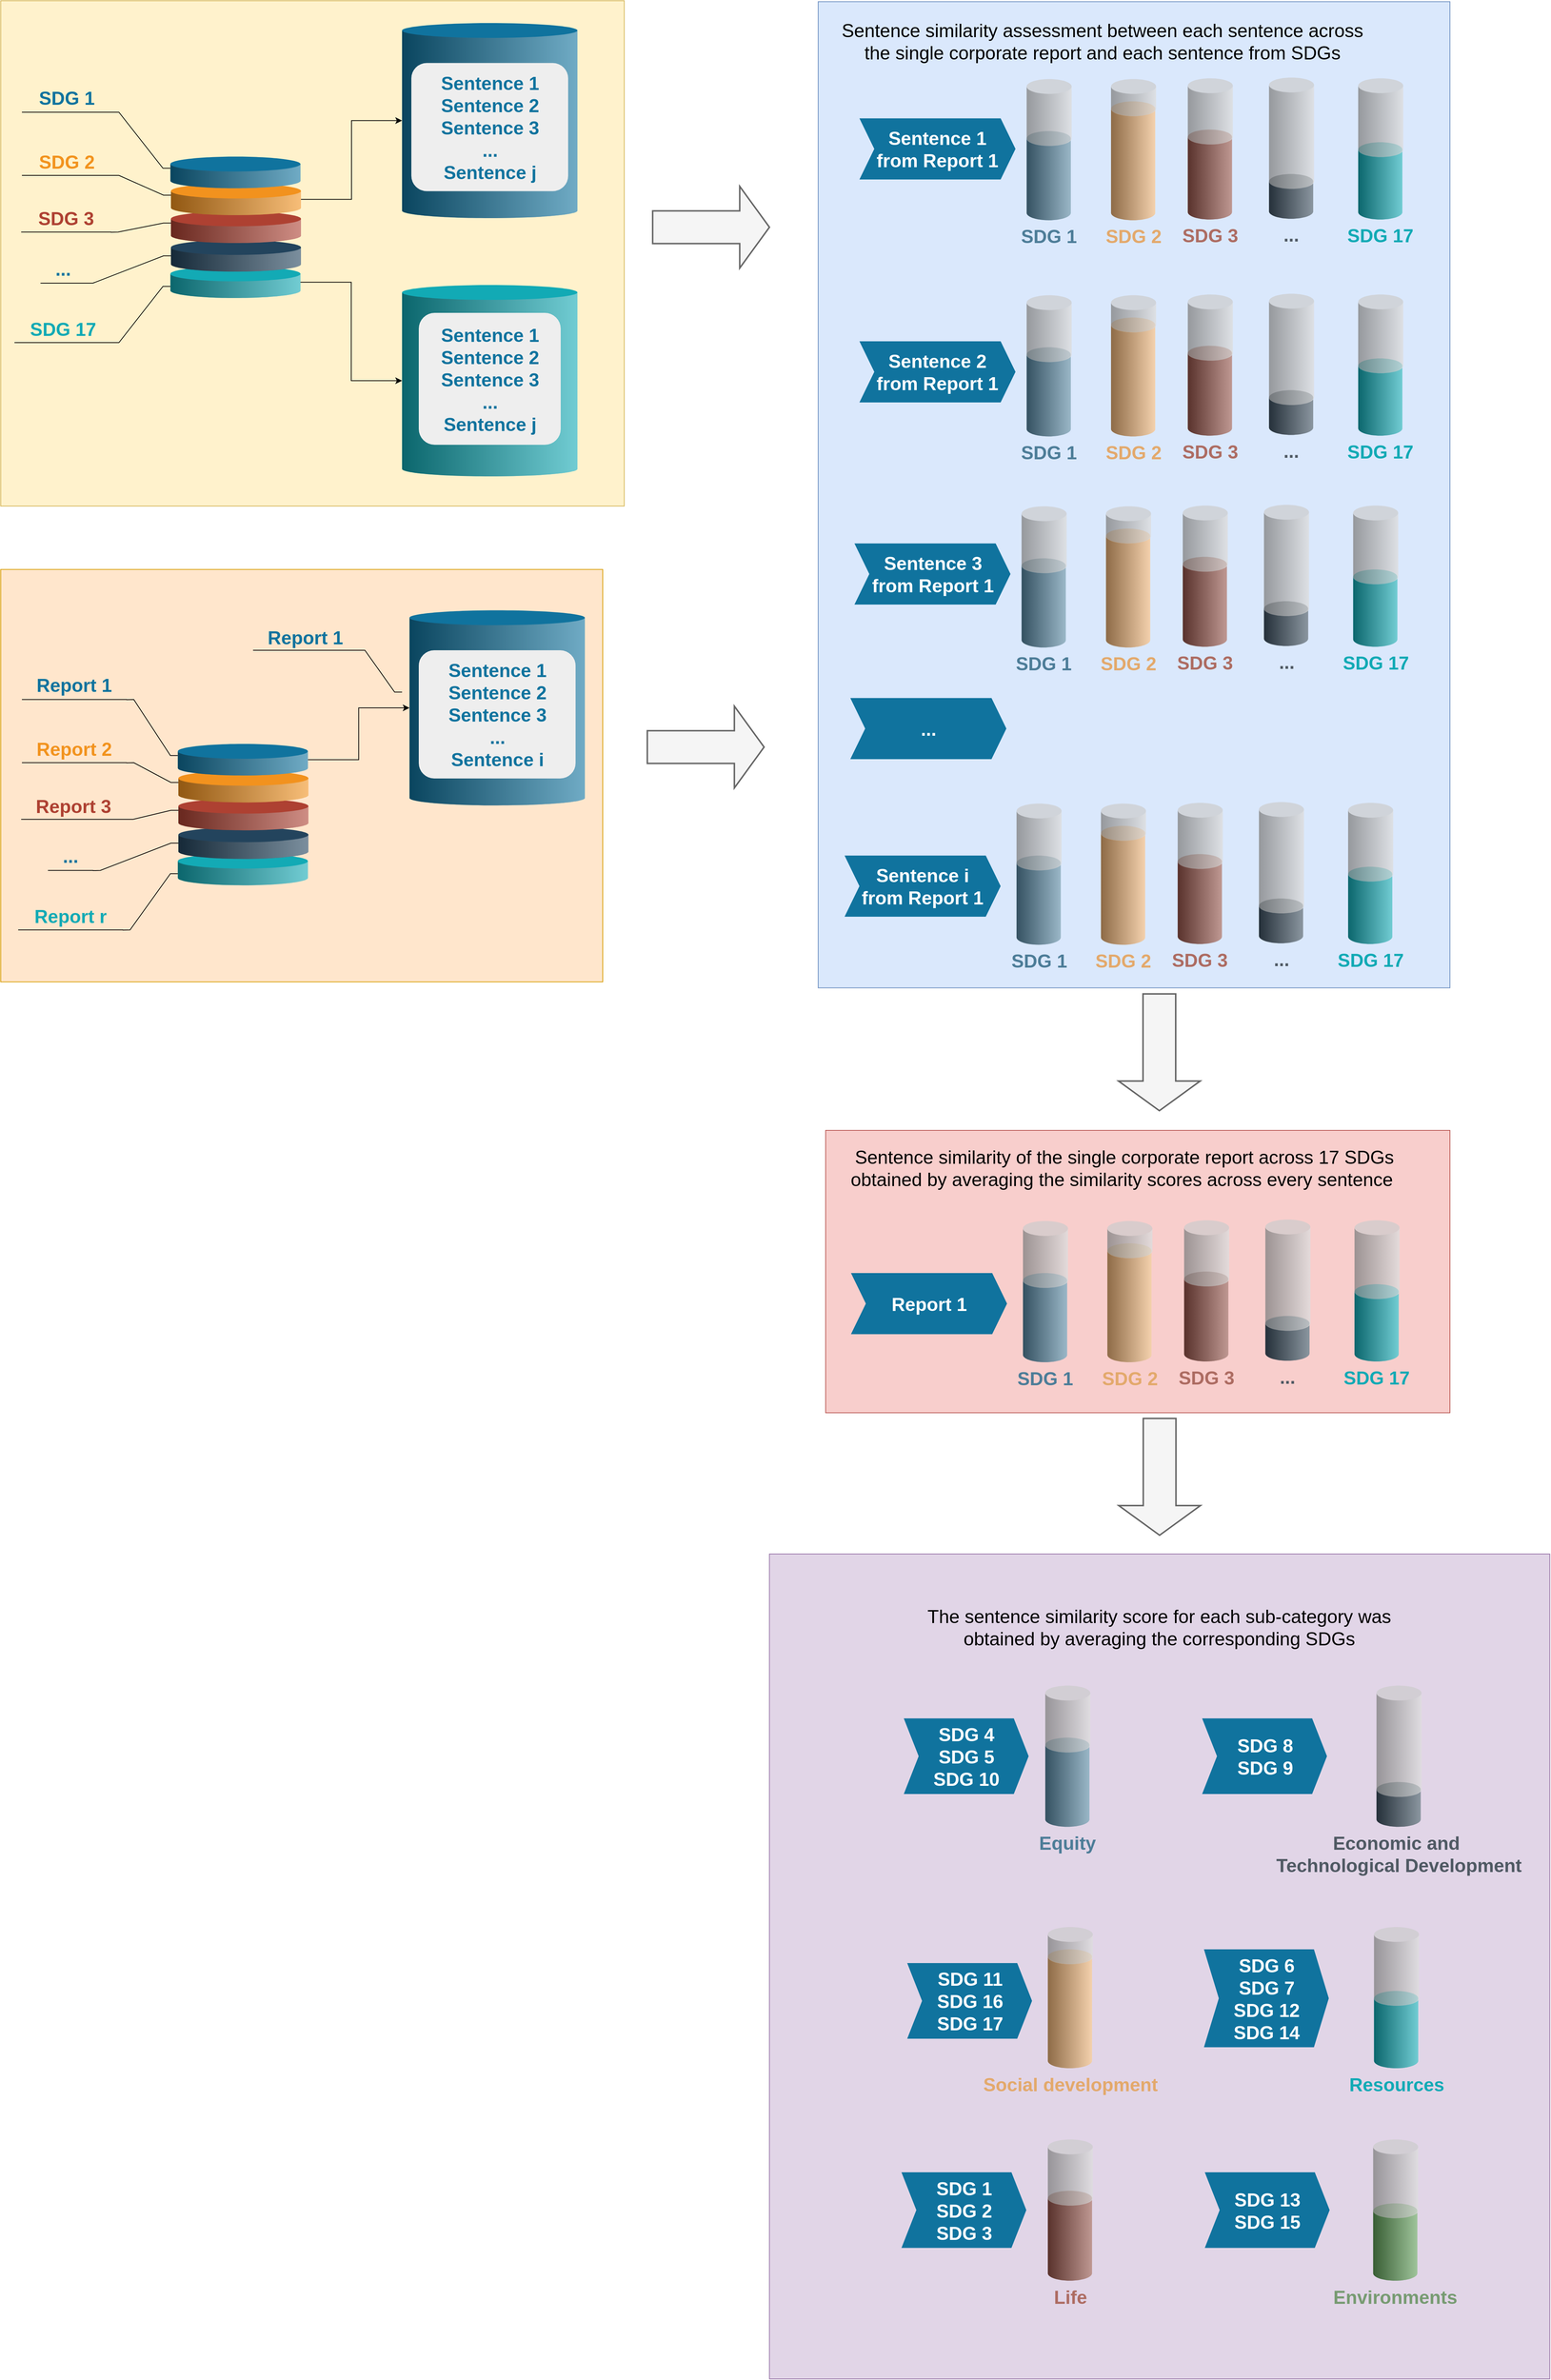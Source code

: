 <mxfile version="24.7.5">
  <diagram name="Page-1" id="VLJDBwGc8tw-kBL-8N2p">
    <mxGraphModel dx="3056" dy="5038" grid="1" gridSize="10" guides="1" tooltips="1" connect="1" arrows="1" fold="1" page="1" pageScale="1" pageWidth="827" pageHeight="1169" math="0" shadow="0">
      <root>
        <mxCell id="0" />
        <mxCell id="1" parent="0" />
        <mxCell id="Ik9ewdWdRUqbu1oUwg7v-150" value="&lt;h1 style=&quot;margin-top: 0px; margin-bottom: 0px;&quot;&gt;&lt;br&gt;&lt;/h1&gt;" style="rounded=0;whiteSpace=wrap;html=1;fillColor=#fff2cc;strokeColor=#d6b656;" parent="1" vertex="1">
          <mxGeometry x="-670" y="-3180" width="839" height="680" as="geometry" />
        </mxCell>
        <mxCell id="NKPftJdkQbe8e6-rR411-37" value="" style="verticalLabelPosition=middle;verticalAlign=middle;html=1;shape=mxgraph.infographic.cylinder;fillColor=#13aab5;strokeColor=none;shadow=0;align=left;labelPosition=right;spacingLeft=10;fontStyle=1;fontColor=#13aab5;labelBorderColor=none;" vertex="1" parent="1">
          <mxGeometry x="-441.71" y="-2822.5" width="175" height="42.5" as="geometry" />
        </mxCell>
        <mxCell id="Ik9ewdWdRUqbu1oUwg7v-184" value="" style="verticalLabelPosition=middle;verticalAlign=middle;html=1;shape=mxgraph.infographic.cylinder;fillColor=#12AAB5;strokeColor=none;shadow=0;align=left;labelPosition=right;spacingLeft=10;fontStyle=1;fontColor=#12AAB5;" parent="1" vertex="1">
          <mxGeometry x="-130" y="-2797.5" width="236" height="257.5" as="geometry" />
        </mxCell>
        <mxCell id="Ik9ewdWdRUqbu1oUwg7v-175" value="" style="rounded=0;whiteSpace=wrap;html=1;fillColor=#f8cecc;strokeColor=#b85450;" parent="1" vertex="1">
          <mxGeometry x="440" y="-1660" width="840" height="380" as="geometry" />
        </mxCell>
        <mxCell id="Ik9ewdWdRUqbu1oUwg7v-148" value="" style="rounded=0;whiteSpace=wrap;html=1;fillColor=#dae8fc;strokeColor=#6c8ebf;" parent="1" vertex="1">
          <mxGeometry x="429.95" y="-3178.75" width="850.05" height="1327" as="geometry" />
        </mxCell>
        <mxCell id="Ik9ewdWdRUqbu1oUwg7v-74" value="&lt;h1 style=&quot;margin-top: 0px; margin-bottom: 0px;&quot;&gt;&lt;br&gt;&lt;/h1&gt;" style="rounded=0;whiteSpace=wrap;html=1;fillColor=#ffe6cc;strokeColor=#d79b00;" parent="1" vertex="1">
          <mxGeometry x="-670" y="-2414.75" width="810" height="555" as="geometry" />
        </mxCell>
        <mxCell id="Ik9ewdWdRUqbu1oUwg7v-53" value="Sentence 1&lt;div style=&quot;font-size: 25px;&quot;&gt;from Report 1&lt;/div&gt;" style="html=1;shape=mxgraph.infographic.ribbonSimple;notch1=20;notch2=20;fillColor=#10739E;strokeColor=none;align=center;verticalAlign=middle;fontColor=#ffffff;fontSize=25;fontStyle=1;" parent="1" vertex="1">
          <mxGeometry x="485.44" y="-3021.75" width="210" height="82.25" as="geometry" />
        </mxCell>
        <mxCell id="Ik9ewdWdRUqbu1oUwg7v-149" value="Sentence similarity assessment between each sentence across the single corporate report and each sentence from SDGs" style="text;html=1;align=center;verticalAlign=top;whiteSpace=wrap;rounded=0;fontSize=25;horizontal=1;" parent="1" vertex="1">
          <mxGeometry x="455.44" y="-3161.75" width="715" height="80" as="geometry" />
        </mxCell>
        <mxCell id="Ik9ewdWdRUqbu1oUwg7v-155" value="" style="edgeStyle=orthogonalEdgeStyle;rounded=0;orthogonalLoop=1;jettySize=auto;html=1;curved=0;" parent="1" source="Ik9ewdWdRUqbu1oUwg7v-156" target="Ik9ewdWdRUqbu1oUwg7v-162" edge="1">
          <mxGeometry relative="1" as="geometry" />
        </mxCell>
        <mxCell id="Ik9ewdWdRUqbu1oUwg7v-162" value="" style="verticalLabelPosition=middle;verticalAlign=middle;html=1;shape=mxgraph.infographic.cylinder;fillColor=#10739E;strokeColor=none;shadow=0;align=left;labelPosition=right;spacingLeft=10;fontStyle=1;fontColor=#10739E;" parent="1" vertex="1">
          <mxGeometry x="-130" y="-3150" width="236" height="262.5" as="geometry" />
        </mxCell>
        <mxCell id="Ik9ewdWdRUqbu1oUwg7v-164" value="&lt;font style=&quot;font-size: 25px;&quot;&gt;&lt;font color=&quot;#10739E&quot; style=&quot;font-size: 25px;&quot;&gt;&lt;b style=&quot;font-size: 25px;&quot;&gt;Sentence 1&lt;/b&gt;&lt;/font&gt;&lt;br style=&quot;font-size: 25px;&quot;&gt;&lt;/font&gt;&lt;div style=&quot;font-size: 25px;&quot;&gt;&lt;font style=&quot;font-size: 25px;&quot;&gt;&lt;font color=&quot;#10739E&quot; style=&quot;font-size: 25px;&quot;&gt;&lt;b style=&quot;font-size: 25px;&quot;&gt;Sentence 2&lt;/b&gt;&lt;/font&gt;&lt;/font&gt;&lt;/div&gt;&lt;div style=&quot;font-size: 25px;&quot;&gt;&lt;font style=&quot;font-size: 25px;&quot;&gt;&lt;font color=&quot;#10739E&quot; style=&quot;font-size: 25px;&quot;&gt;&lt;b style=&quot;font-size: 25px;&quot;&gt;Sentence 3&lt;/b&gt;&lt;/font&gt;&lt;/font&gt;&lt;/div&gt;&lt;div style=&quot;font-size: 25px;&quot;&gt;&lt;font style=&quot;font-size: 25px;&quot;&gt;&lt;font color=&quot;#10739E&quot; style=&quot;font-size: 25px;&quot;&gt;&lt;b style=&quot;font-size: 25px;&quot;&gt;...&lt;/b&gt;&lt;/font&gt;&lt;/font&gt;&lt;/div&gt;&lt;div style=&quot;font-size: 25px;&quot;&gt;&lt;font style=&quot;font-size: 25px;&quot;&gt;&lt;font color=&quot;#10739E&quot; style=&quot;font-size: 25px;&quot;&gt;&lt;b style=&quot;font-size: 25px;&quot;&gt;Sentence j&lt;/b&gt;&lt;/font&gt;&lt;/font&gt;&lt;/div&gt;" style="rounded=1;strokeColor=none;fillColor=#EEEEEE;align=center;arcSize=12;verticalAlign=middle;whiteSpace=wrap;html=1;fontSize=25;" parent="1" vertex="1">
          <mxGeometry x="-117.5" y="-3096.25" width="211" height="172.5" as="geometry" />
        </mxCell>
        <mxCell id="Ik9ewdWdRUqbu1oUwg7v-176" value="Sentence similarity of the single corporate report across 17 SDGs obtained by averaging the similarity scores across every sentence&amp;nbsp;" style="text;html=1;align=center;verticalAlign=middle;whiteSpace=wrap;rounded=0;fontSize=25;horizontal=1;" parent="1" vertex="1">
          <mxGeometry x="450" y="-1680" width="783.71" height="140" as="geometry" />
        </mxCell>
        <mxCell id="Ik9ewdWdRUqbu1oUwg7v-183" value="&lt;font style=&quot;font-size: 25px;&quot;&gt;&lt;font color=&quot;#10739E&quot; style=&quot;font-size: 25px;&quot;&gt;&lt;b style=&quot;font-size: 25px;&quot;&gt;Sentence 1&lt;/b&gt;&lt;/font&gt;&lt;br style=&quot;font-size: 25px;&quot;&gt;&lt;/font&gt;&lt;div style=&quot;font-size: 25px;&quot;&gt;&lt;font style=&quot;font-size: 25px;&quot;&gt;&lt;font color=&quot;#10739E&quot; style=&quot;font-size: 25px;&quot;&gt;&lt;b style=&quot;font-size: 25px;&quot;&gt;Sentence 2&lt;/b&gt;&lt;/font&gt;&lt;/font&gt;&lt;/div&gt;&lt;div style=&quot;font-size: 25px;&quot;&gt;&lt;font style=&quot;font-size: 25px;&quot;&gt;&lt;font color=&quot;#10739E&quot; style=&quot;font-size: 25px;&quot;&gt;&lt;b style=&quot;font-size: 25px;&quot;&gt;Sentence 3&lt;/b&gt;&lt;/font&gt;&lt;/font&gt;&lt;/div&gt;&lt;div style=&quot;font-size: 25px;&quot;&gt;&lt;font style=&quot;font-size: 25px;&quot;&gt;&lt;font color=&quot;#10739E&quot; style=&quot;font-size: 25px;&quot;&gt;&lt;b style=&quot;font-size: 25px;&quot;&gt;...&lt;/b&gt;&lt;/font&gt;&lt;/font&gt;&lt;/div&gt;&lt;div style=&quot;font-size: 25px;&quot;&gt;&lt;font style=&quot;font-size: 25px;&quot;&gt;&lt;font color=&quot;#10739E&quot; style=&quot;font-size: 25px;&quot;&gt;&lt;b style=&quot;font-size: 25px;&quot;&gt;Sentence j&lt;/b&gt;&lt;/font&gt;&lt;/font&gt;&lt;/div&gt;" style="rounded=1;strokeColor=none;fillColor=#EEEEEE;align=center;arcSize=12;verticalAlign=middle;whiteSpace=wrap;html=1;fontSize=25;" parent="1" vertex="1">
          <mxGeometry x="-107.5" y="-2760" width="191" height="177.5" as="geometry" />
        </mxCell>
        <mxCell id="Ik9ewdWdRUqbu1oUwg7v-188" value="" style="verticalLabelPosition=bottom;verticalAlign=top;html=1;strokeWidth=2;shape=mxgraph.arrows2.arrow;dy=0.6;dx=40;notch=0;rotation=0;fillColor=#f5f5f5;strokeColor=#666666;fontColor=#333333;" parent="1" vertex="1">
          <mxGeometry x="200" y="-2230.75" width="157.14" height="110" as="geometry" />
        </mxCell>
        <mxCell id="Ik9ewdWdRUqbu1oUwg7v-202" value="" style="rounded=0;whiteSpace=wrap;html=1;fillColor=#e1d5e7;strokeColor=#9673a6;" parent="1" vertex="1">
          <mxGeometry x="364.35" y="-1090" width="1050" height="1110" as="geometry" />
        </mxCell>
        <mxCell id="Ik9ewdWdRUqbu1oUwg7v-213" value="The sentence similarity score for each sub-category was obtained by averaging the corresponding SDGs" style="text;html=1;align=center;verticalAlign=top;whiteSpace=wrap;rounded=0;fontSize=25;horizontal=1;" parent="1" vertex="1">
          <mxGeometry x="554.28" y="-1028" width="670.14" height="84.71" as="geometry" />
        </mxCell>
        <mxCell id="Ik9ewdWdRUqbu1oUwg7v-214" value="&lt;span style=&quot;background-color: initial; font-size: 25px;&quot;&gt;SDG 4&lt;/span&gt;&lt;div style=&quot;font-size: 25px;&quot;&gt;&lt;span style=&quot;background-color: initial; font-size: 25px;&quot;&gt;SDG 5&lt;/span&gt;&lt;/div&gt;&lt;div style=&quot;font-size: 25px;&quot;&gt;&lt;span style=&quot;background-color: initial; font-size: 25px;&quot;&gt;SDG 10&lt;/span&gt;&lt;/div&gt;" style="html=1;shape=mxgraph.infographic.ribbonSimple;notch1=20;notch2=20;fillColor=#10739E;strokeColor=none;align=center;verticalAlign=middle;fontColor=#ffffff;fontSize=25;fontStyle=1;" parent="1" vertex="1">
          <mxGeometry x="545.13" y="-868.71" width="168" height="101.75" as="geometry" />
        </mxCell>
        <mxCell id="LRJ8IiyVK398bqY5xaQa-2" value="" style="verticalLabelPosition=bottom;verticalAlign=top;html=1;strokeWidth=2;shape=mxgraph.arrows2.arrow;dy=0.6;dx=40;notch=0;rotation=90;fillColor=#f5f5f5;strokeColor=#666666;fontColor=#333333;" parent="1" vertex="1">
          <mxGeometry x="810.78" y="-1248.75" width="157.14" height="110" as="geometry" />
        </mxCell>
        <mxCell id="NKPftJdkQbe8e6-rR411-28" value="&lt;span style=&quot;color: rgb(16, 115, 158); font-size: 25px; font-weight: 700; text-align: left; text-wrap: nowrap;&quot;&gt;SDG 1&lt;/span&gt;" style="whiteSpace=wrap;html=1;shape=partialRectangle;top=0;left=0;bottom=1;right=0;points=[[0,1],[1,1]];fillColor=none;align=center;verticalAlign=middle;routingCenterY=0.5;snapToPoint=1;recursiveResize=0;autosize=1;treeFolding=1;treeMoving=1;newEdgeStyle={&quot;edgeStyle&quot;:&quot;entityRelationEdgeStyle&quot;,&quot;startArrow&quot;:&quot;none&quot;,&quot;endArrow&quot;:&quot;none&quot;,&quot;segment&quot;:10,&quot;curved&quot;:1,&quot;sourcePerimeterSpacing&quot;:0,&quot;targetPerimeterSpacing&quot;:0};labelPosition=center;verticalLabelPosition=middle;fontSize=25;" vertex="1" parent="1">
          <mxGeometry x="-641" y="-3070" width="120" height="40" as="geometry" />
        </mxCell>
        <mxCell id="NKPftJdkQbe8e6-rR411-29" value="" style="edgeStyle=entityRelationEdgeStyle;startArrow=none;endArrow=none;segment=10;curved=0;sourcePerimeterSpacing=0;targetPerimeterSpacing=0;rounded=0;exitX=0;exitY=0;exitDx=0;exitDy=15.625;exitPerimeter=0;" edge="1" target="NKPftJdkQbe8e6-rR411-28" parent="1" source="NKPftJdkQbe8e6-rR411-45">
          <mxGeometry relative="1" as="geometry">
            <mxPoint x="-726" y="-3160" as="sourcePoint" />
            <Array as="points">
              <mxPoint x="-441" y="-2960" />
              <mxPoint x="-441" y="-2950" />
              <mxPoint x="-441" y="-2920" />
            </Array>
          </mxGeometry>
        </mxCell>
        <mxCell id="NKPftJdkQbe8e6-rR411-31" value="&lt;span style=&quot;color: rgb(242, 147, 30); font-size: 25px; font-weight: 700; text-align: left; text-wrap: nowrap;&quot;&gt;SDG 2&lt;/span&gt;" style="whiteSpace=wrap;html=1;shape=partialRectangle;top=0;left=0;bottom=1;right=0;points=[[0,1],[1,1]];fillColor=none;align=center;verticalAlign=top;routingCenterY=0.5;snapToPoint=1;recursiveResize=0;autosize=1;treeFolding=1;treeMoving=1;newEdgeStyle={&quot;edgeStyle&quot;:&quot;entityRelationEdgeStyle&quot;,&quot;startArrow&quot;:&quot;none&quot;,&quot;endArrow&quot;:&quot;none&quot;,&quot;segment&quot;:10,&quot;curved&quot;:1,&quot;sourcePerimeterSpacing&quot;:0,&quot;targetPerimeterSpacing&quot;:0};fontSize=25;" vertex="1" parent="1">
          <mxGeometry x="-641" y="-2985" width="120" height="40" as="geometry" />
        </mxCell>
        <mxCell id="NKPftJdkQbe8e6-rR411-32" value="" style="edgeStyle=entityRelationEdgeStyle;startArrow=none;endArrow=none;segment=10;curved=0;sourcePerimeterSpacing=0;targetPerimeterSpacing=0;rounded=0;exitX=0;exitY=0;exitDx=0;exitDy=15.625;exitPerimeter=0;" edge="1" parent="1" target="NKPftJdkQbe8e6-rR411-31" source="Ik9ewdWdRUqbu1oUwg7v-156">
          <mxGeometry relative="1" as="geometry">
            <mxPoint x="-757" y="-2970" as="sourcePoint" />
          </mxGeometry>
        </mxCell>
        <mxCell id="NKPftJdkQbe8e6-rR411-33" value="&lt;span style=&quot;color: rgb(18, 170, 181); font-weight: 700; text-align: left; text-wrap: nowrap;&quot;&gt;SDG 17&lt;/span&gt;" style="whiteSpace=wrap;html=1;shape=partialRectangle;top=0;left=0;bottom=1;right=0;points=[[0,1],[1,1]];fillColor=none;align=center;verticalAlign=top;routingCenterY=0.5;snapToPoint=1;recursiveResize=0;autosize=1;treeFolding=1;treeMoving=1;newEdgeStyle={&quot;edgeStyle&quot;:&quot;entityRelationEdgeStyle&quot;,&quot;startArrow&quot;:&quot;none&quot;,&quot;endArrow&quot;:&quot;none&quot;,&quot;segment&quot;:10,&quot;curved&quot;:1,&quot;sourcePerimeterSpacing&quot;:0,&quot;targetPerimeterSpacing&quot;:0};fontSize=25;" vertex="1" parent="1">
          <mxGeometry x="-651" y="-2760" width="130" height="40" as="geometry" />
        </mxCell>
        <mxCell id="NKPftJdkQbe8e6-rR411-34" value="" style="edgeStyle=entityRelationEdgeStyle;startArrow=none;endArrow=none;segment=10;curved=0;sourcePerimeterSpacing=0;targetPerimeterSpacing=0;rounded=0;exitX=0;exitY=0;exitDx=0;exitDy=26.875;exitPerimeter=0;" edge="1" parent="1" target="NKPftJdkQbe8e6-rR411-33" source="NKPftJdkQbe8e6-rR411-37">
          <mxGeometry relative="1" as="geometry">
            <mxPoint x="-742" y="-2832" as="sourcePoint" />
            <Array as="points">
              <mxPoint x="-481" y="-2800" />
              <mxPoint x="-441" y="-2800" />
            </Array>
          </mxGeometry>
        </mxCell>
        <mxCell id="NKPftJdkQbe8e6-rR411-36" value="" style="verticalLabelPosition=middle;verticalAlign=middle;html=1;shape=mxgraph.infographic.cylinder;fillColor=#23445d;strokeColor=none;shadow=0;align=left;labelPosition=right;spacingLeft=10;fontStyle=1;fontColor=#10739E;" vertex="1" parent="1">
          <mxGeometry x="-441" y="-2858" width="175" height="42.5" as="geometry" />
        </mxCell>
        <mxCell id="NKPftJdkQbe8e6-rR411-35" value="" style="verticalLabelPosition=middle;verticalAlign=middle;html=1;shape=mxgraph.infographic.cylinder;fillColor=#ae4132;strokeColor=none;shadow=0;align=left;labelPosition=right;spacingLeft=10;fontStyle=1;fontColor=#10739E;" vertex="1" parent="1">
          <mxGeometry x="-441" y="-2896.5" width="175" height="42.5" as="geometry" />
        </mxCell>
        <mxCell id="Ik9ewdWdRUqbu1oUwg7v-156" value="" style="verticalLabelPosition=middle;verticalAlign=middle;html=1;shape=mxgraph.infographic.cylinder;fillColor=#f2921e;strokeColor=none;shadow=0;align=left;labelPosition=right;spacingLeft=10;fontStyle=1;fontColor=#10739E;" parent="1" vertex="1">
          <mxGeometry x="-441" y="-2934" width="175" height="42.5" as="geometry" />
        </mxCell>
        <mxCell id="NKPftJdkQbe8e6-rR411-41" value="&lt;span style=&quot;color: rgb(16, 115, 158); font-size: 25px; font-weight: 700; text-align: left; text-wrap: nowrap;&quot;&gt;...&lt;/span&gt;" style="whiteSpace=wrap;html=1;shape=partialRectangle;top=0;left=0;bottom=1;right=0;points=[[0,1],[1,1]];fillColor=none;align=center;verticalAlign=middle;routingCenterY=0.5;snapToPoint=1;recursiveResize=0;autosize=1;treeFolding=1;treeMoving=1;newEdgeStyle={&quot;edgeStyle&quot;:&quot;entityRelationEdgeStyle&quot;,&quot;startArrow&quot;:&quot;none&quot;,&quot;endArrow&quot;:&quot;none&quot;,&quot;segment&quot;:10,&quot;curved&quot;:1,&quot;sourcePerimeterSpacing&quot;:0,&quot;targetPerimeterSpacing&quot;:0};labelPosition=center;verticalLabelPosition=middle;fontSize=25;" vertex="1" parent="1">
          <mxGeometry x="-616" y="-2840" width="60" height="40" as="geometry" />
        </mxCell>
        <mxCell id="NKPftJdkQbe8e6-rR411-42" value="" style="edgeStyle=entityRelationEdgeStyle;startArrow=none;endArrow=none;segment=10;curved=0;sourcePerimeterSpacing=0;targetPerimeterSpacing=0;rounded=0;exitX=0;exitY=0;exitDx=0;exitDy=21.25;exitPerimeter=0;" edge="1" parent="1" target="NKPftJdkQbe8e6-rR411-41" source="NKPftJdkQbe8e6-rR411-36">
          <mxGeometry relative="1" as="geometry">
            <mxPoint x="-441" y="-2702" as="sourcePoint" />
            <Array as="points">
              <mxPoint x="-441" y="-2840" />
              <mxPoint x="-441" y="-2702" />
            </Array>
          </mxGeometry>
        </mxCell>
        <mxCell id="NKPftJdkQbe8e6-rR411-44" style="edgeStyle=orthogonalEdgeStyle;rounded=0;orthogonalLoop=1;jettySize=auto;html=1;entryX=0;entryY=0;entryDx=0;entryDy=128.75;entryPerimeter=0;curved=0;" edge="1" parent="1" source="NKPftJdkQbe8e6-rR411-37" target="Ik9ewdWdRUqbu1oUwg7v-184">
          <mxGeometry relative="1" as="geometry" />
        </mxCell>
        <mxCell id="NKPftJdkQbe8e6-rR411-45" value="" style="verticalLabelPosition=middle;verticalAlign=middle;html=1;shape=mxgraph.infographic.cylinder;fillColor=#10739E;strokeColor=none;shadow=0;align=left;labelPosition=right;spacingLeft=10;fontStyle=1;fontColor=#10739E;" vertex="1" parent="1">
          <mxGeometry x="-441.71" y="-2970.25" width="175" height="42.5" as="geometry" />
        </mxCell>
        <mxCell id="NKPftJdkQbe8e6-rR411-46" value="&lt;span style=&quot;font-size: 25px; font-weight: 700; text-align: left; text-wrap: nowrap;&quot;&gt;SDG 3&lt;/span&gt;" style="whiteSpace=wrap;html=1;shape=partialRectangle;top=0;left=0;bottom=1;right=0;points=[[0,1],[1,1]];fillColor=none;align=center;verticalAlign=top;routingCenterY=0.5;snapToPoint=1;recursiveResize=0;autosize=1;treeFolding=1;treeMoving=1;newEdgeStyle={&quot;edgeStyle&quot;:&quot;entityRelationEdgeStyle&quot;,&quot;startArrow&quot;:&quot;none&quot;,&quot;endArrow&quot;:&quot;none&quot;,&quot;segment&quot;:10,&quot;curved&quot;:1,&quot;sourcePerimeterSpacing&quot;:0,&quot;targetPerimeterSpacing&quot;:0};fontSize=25;fontColor=#ae4132;" vertex="1" parent="1">
          <mxGeometry x="-642" y="-2908.75" width="120" height="40" as="geometry" />
        </mxCell>
        <mxCell id="NKPftJdkQbe8e6-rR411-47" value="" style="edgeStyle=entityRelationEdgeStyle;startArrow=none;endArrow=none;segment=10;curved=0;sourcePerimeterSpacing=0;targetPerimeterSpacing=0;rounded=0;exitX=0;exitY=0;exitDx=0;exitDy=15.625;exitPerimeter=0;" edge="1" parent="1" target="NKPftJdkQbe8e6-rR411-46" source="NKPftJdkQbe8e6-rR411-35">
          <mxGeometry relative="1" as="geometry">
            <mxPoint x="-442" y="-2841.75" as="sourcePoint" />
          </mxGeometry>
        </mxCell>
        <mxCell id="NKPftJdkQbe8e6-rR411-49" value="" style="verticalLabelPosition=middle;verticalAlign=middle;html=1;shape=mxgraph.infographic.cylinder;fillColor=#13aab5;strokeColor=none;shadow=0;align=left;labelPosition=right;spacingLeft=10;fontStyle=1;fontColor=#13aab5;labelBorderColor=none;" vertex="1" parent="1">
          <mxGeometry x="-431.71" y="-2032.25" width="175" height="42.5" as="geometry" />
        </mxCell>
        <mxCell id="NKPftJdkQbe8e6-rR411-51" value="" style="edgeStyle=orthogonalEdgeStyle;rounded=0;orthogonalLoop=1;jettySize=auto;html=1;curved=0;exitX=0;exitY=0;exitDx=175;exitDy=21.25;exitPerimeter=0;" edge="1" parent="1" source="NKPftJdkQbe8e6-rR411-67" target="NKPftJdkQbe8e6-rR411-52">
          <mxGeometry relative="1" as="geometry" />
        </mxCell>
        <mxCell id="NKPftJdkQbe8e6-rR411-52" value="" style="verticalLabelPosition=middle;verticalAlign=middle;html=1;shape=mxgraph.infographic.cylinder;fillColor=#10739E;strokeColor=none;shadow=0;align=left;labelPosition=right;spacingLeft=10;fontStyle=1;fontColor=#10739E;" vertex="1" parent="1">
          <mxGeometry x="-120" y="-2359.75" width="236" height="262.5" as="geometry" />
        </mxCell>
        <mxCell id="NKPftJdkQbe8e6-rR411-53" value="&lt;font style=&quot;font-size: 25px;&quot;&gt;&lt;font color=&quot;#10739E&quot; style=&quot;font-size: 25px;&quot;&gt;&lt;b style=&quot;font-size: 25px;&quot;&gt;Sentence 1&lt;/b&gt;&lt;/font&gt;&lt;br style=&quot;font-size: 25px;&quot;&gt;&lt;/font&gt;&lt;div style=&quot;font-size: 25px;&quot;&gt;&lt;font style=&quot;font-size: 25px;&quot;&gt;&lt;font color=&quot;#10739E&quot; style=&quot;font-size: 25px;&quot;&gt;&lt;b style=&quot;font-size: 25px;&quot;&gt;Sentence 2&lt;/b&gt;&lt;/font&gt;&lt;/font&gt;&lt;/div&gt;&lt;div style=&quot;font-size: 25px;&quot;&gt;&lt;font style=&quot;font-size: 25px;&quot;&gt;&lt;font color=&quot;#10739E&quot; style=&quot;font-size: 25px;&quot;&gt;&lt;b style=&quot;font-size: 25px;&quot;&gt;Sentence 3&lt;/b&gt;&lt;/font&gt;&lt;/font&gt;&lt;/div&gt;&lt;div style=&quot;font-size: 25px;&quot;&gt;&lt;font style=&quot;font-size: 25px;&quot;&gt;&lt;font color=&quot;#10739E&quot; style=&quot;font-size: 25px;&quot;&gt;&lt;b style=&quot;font-size: 25px;&quot;&gt;...&lt;/b&gt;&lt;/font&gt;&lt;/font&gt;&lt;/div&gt;&lt;div style=&quot;font-size: 25px;&quot;&gt;&lt;font style=&quot;font-size: 25px;&quot;&gt;&lt;font color=&quot;#10739E&quot; style=&quot;font-size: 25px;&quot;&gt;&lt;b style=&quot;font-size: 25px;&quot;&gt;Sentence i&lt;/b&gt;&lt;/font&gt;&lt;/font&gt;&lt;/div&gt;" style="rounded=1;strokeColor=none;fillColor=#EEEEEE;align=center;arcSize=12;verticalAlign=middle;whiteSpace=wrap;html=1;fontSize=25;" vertex="1" parent="1">
          <mxGeometry x="-107.5" y="-2306" width="211" height="172.5" as="geometry" />
        </mxCell>
        <mxCell id="NKPftJdkQbe8e6-rR411-55" value="&lt;span style=&quot;color: rgb(16, 115, 158); font-size: 25px; font-weight: 700; text-align: left; text-wrap: nowrap;&quot;&gt;Report 1&lt;/span&gt;" style="whiteSpace=wrap;html=1;shape=partialRectangle;top=0;left=0;bottom=1;right=0;points=[[0,1],[1,1]];fillColor=none;align=center;verticalAlign=middle;routingCenterY=0.5;snapToPoint=1;recursiveResize=0;autosize=1;treeFolding=1;treeMoving=1;newEdgeStyle={&quot;edgeStyle&quot;:&quot;entityRelationEdgeStyle&quot;,&quot;startArrow&quot;:&quot;none&quot;,&quot;endArrow&quot;:&quot;none&quot;,&quot;segment&quot;:10,&quot;curved&quot;:1,&quot;sourcePerimeterSpacing&quot;:0,&quot;targetPerimeterSpacing&quot;:0};labelPosition=center;verticalLabelPosition=middle;fontSize=25;" vertex="1" parent="1">
          <mxGeometry x="-641" y="-2279.75" width="140" height="40" as="geometry" />
        </mxCell>
        <mxCell id="NKPftJdkQbe8e6-rR411-56" value="" style="edgeStyle=entityRelationEdgeStyle;startArrow=none;endArrow=none;segment=10;curved=0;sourcePerimeterSpacing=0;targetPerimeterSpacing=0;rounded=0;exitX=0;exitY=0;exitDx=0;exitDy=15.625;exitPerimeter=0;" edge="1" parent="1" source="NKPftJdkQbe8e6-rR411-67" target="NKPftJdkQbe8e6-rR411-55">
          <mxGeometry relative="1" as="geometry">
            <mxPoint x="-716" y="-2369.75" as="sourcePoint" />
            <Array as="points">
              <mxPoint x="-431" y="-2169.75" />
              <mxPoint x="-431" y="-2159.75" />
              <mxPoint x="-431" y="-2129.75" />
            </Array>
          </mxGeometry>
        </mxCell>
        <mxCell id="NKPftJdkQbe8e6-rR411-57" value="&lt;span style=&quot;color: rgb(242, 147, 30); font-size: 25px; font-weight: 700; text-align: left; text-wrap: nowrap;&quot;&gt;Report 2&lt;/span&gt;" style="whiteSpace=wrap;html=1;shape=partialRectangle;top=0;left=0;bottom=1;right=0;points=[[0,1],[1,1]];fillColor=none;align=center;verticalAlign=top;routingCenterY=0.5;snapToPoint=1;recursiveResize=0;autosize=1;treeFolding=1;treeMoving=1;newEdgeStyle={&quot;edgeStyle&quot;:&quot;entityRelationEdgeStyle&quot;,&quot;startArrow&quot;:&quot;none&quot;,&quot;endArrow&quot;:&quot;none&quot;,&quot;segment&quot;:10,&quot;curved&quot;:1,&quot;sourcePerimeterSpacing&quot;:0,&quot;targetPerimeterSpacing&quot;:0};fontSize=25;" vertex="1" parent="1">
          <mxGeometry x="-641" y="-2194.75" width="140" height="40" as="geometry" />
        </mxCell>
        <mxCell id="NKPftJdkQbe8e6-rR411-58" value="" style="edgeStyle=entityRelationEdgeStyle;startArrow=none;endArrow=none;segment=10;curved=0;sourcePerimeterSpacing=0;targetPerimeterSpacing=0;rounded=0;exitX=0;exitY=0;exitDx=0;exitDy=15.625;exitPerimeter=0;" edge="1" parent="1" source="NKPftJdkQbe8e6-rR411-63" target="NKPftJdkQbe8e6-rR411-57">
          <mxGeometry relative="1" as="geometry">
            <mxPoint x="-747" y="-2179.75" as="sourcePoint" />
          </mxGeometry>
        </mxCell>
        <mxCell id="NKPftJdkQbe8e6-rR411-59" value="&lt;span style=&quot;color: rgb(18, 170, 181); font-weight: 700; text-align: left; text-wrap: nowrap;&quot;&gt;Report r&lt;/span&gt;" style="whiteSpace=wrap;html=1;shape=partialRectangle;top=0;left=0;bottom=1;right=0;points=[[0,1],[1,1]];fillColor=none;align=center;verticalAlign=top;routingCenterY=0.5;snapToPoint=1;recursiveResize=0;autosize=1;treeFolding=1;treeMoving=1;newEdgeStyle={&quot;edgeStyle&quot;:&quot;entityRelationEdgeStyle&quot;,&quot;startArrow&quot;:&quot;none&quot;,&quot;endArrow&quot;:&quot;none&quot;,&quot;segment&quot;:10,&quot;curved&quot;:1,&quot;sourcePerimeterSpacing&quot;:0,&quot;targetPerimeterSpacing&quot;:0};fontSize=25;" vertex="1" parent="1">
          <mxGeometry x="-646" y="-1969.75" width="140" height="40" as="geometry" />
        </mxCell>
        <mxCell id="NKPftJdkQbe8e6-rR411-60" value="" style="edgeStyle=entityRelationEdgeStyle;startArrow=none;endArrow=none;segment=10;curved=0;sourcePerimeterSpacing=0;targetPerimeterSpacing=0;rounded=0;exitX=0;exitY=0;exitDx=0;exitDy=26.875;exitPerimeter=0;" edge="1" parent="1" source="NKPftJdkQbe8e6-rR411-49" target="NKPftJdkQbe8e6-rR411-59">
          <mxGeometry relative="1" as="geometry">
            <mxPoint x="-732" y="-2041.75" as="sourcePoint" />
            <Array as="points">
              <mxPoint x="-471" y="-2009.75" />
              <mxPoint x="-431" y="-2009.75" />
            </Array>
          </mxGeometry>
        </mxCell>
        <mxCell id="NKPftJdkQbe8e6-rR411-61" value="" style="verticalLabelPosition=middle;verticalAlign=middle;html=1;shape=mxgraph.infographic.cylinder;fillColor=#23445d;strokeColor=none;shadow=0;align=left;labelPosition=right;spacingLeft=10;fontStyle=1;fontColor=#10739E;" vertex="1" parent="1">
          <mxGeometry x="-431" y="-2067.75" width="175" height="42.5" as="geometry" />
        </mxCell>
        <mxCell id="NKPftJdkQbe8e6-rR411-62" value="" style="verticalLabelPosition=middle;verticalAlign=middle;html=1;shape=mxgraph.infographic.cylinder;fillColor=#ae4132;strokeColor=none;shadow=0;align=left;labelPosition=right;spacingLeft=10;fontStyle=1;fontColor=#10739E;" vertex="1" parent="1">
          <mxGeometry x="-431" y="-2106.25" width="175" height="42.5" as="geometry" />
        </mxCell>
        <mxCell id="NKPftJdkQbe8e6-rR411-63" value="" style="verticalLabelPosition=middle;verticalAlign=middle;html=1;shape=mxgraph.infographic.cylinder;fillColor=#f2921e;strokeColor=none;shadow=0;align=left;labelPosition=right;spacingLeft=10;fontStyle=1;fontColor=#10739E;" vertex="1" parent="1">
          <mxGeometry x="-431" y="-2143.75" width="175" height="42.5" as="geometry" />
        </mxCell>
        <mxCell id="NKPftJdkQbe8e6-rR411-64" value="&lt;span style=&quot;color: rgb(16, 115, 158); font-size: 25px; font-weight: 700; text-align: left; text-wrap: nowrap;&quot;&gt;...&lt;/span&gt;" style="whiteSpace=wrap;html=1;shape=partialRectangle;top=0;left=0;bottom=1;right=0;points=[[0,1],[1,1]];fillColor=none;align=center;verticalAlign=middle;routingCenterY=0.5;snapToPoint=1;recursiveResize=0;autosize=1;treeFolding=1;treeMoving=1;newEdgeStyle={&quot;edgeStyle&quot;:&quot;entityRelationEdgeStyle&quot;,&quot;startArrow&quot;:&quot;none&quot;,&quot;endArrow&quot;:&quot;none&quot;,&quot;segment&quot;:10,&quot;curved&quot;:1,&quot;sourcePerimeterSpacing&quot;:0,&quot;targetPerimeterSpacing&quot;:0};labelPosition=center;verticalLabelPosition=middle;fontSize=25;" vertex="1" parent="1">
          <mxGeometry x="-606" y="-2049.75" width="60" height="40" as="geometry" />
        </mxCell>
        <mxCell id="NKPftJdkQbe8e6-rR411-65" value="" style="edgeStyle=entityRelationEdgeStyle;startArrow=none;endArrow=none;segment=10;curved=0;sourcePerimeterSpacing=0;targetPerimeterSpacing=0;rounded=0;exitX=0;exitY=0;exitDx=0;exitDy=21.25;exitPerimeter=0;" edge="1" parent="1" source="NKPftJdkQbe8e6-rR411-61" target="NKPftJdkQbe8e6-rR411-64">
          <mxGeometry relative="1" as="geometry">
            <mxPoint x="-431" y="-1911.75" as="sourcePoint" />
            <Array as="points">
              <mxPoint x="-431" y="-2049.75" />
              <mxPoint x="-431" y="-1911.75" />
            </Array>
          </mxGeometry>
        </mxCell>
        <mxCell id="NKPftJdkQbe8e6-rR411-67" value="" style="verticalLabelPosition=middle;verticalAlign=middle;html=1;shape=mxgraph.infographic.cylinder;fillColor=#10739E;strokeColor=none;shadow=0;align=left;labelPosition=right;spacingLeft=10;fontStyle=1;fontColor=#10739E;" vertex="1" parent="1">
          <mxGeometry x="-431.71" y="-2180" width="175" height="42.5" as="geometry" />
        </mxCell>
        <mxCell id="NKPftJdkQbe8e6-rR411-68" value="&lt;span style=&quot;font-size: 25px; font-weight: 700; text-align: left; text-wrap: nowrap;&quot;&gt;Report 3&lt;/span&gt;" style="whiteSpace=wrap;html=1;shape=partialRectangle;top=0;left=0;bottom=1;right=0;points=[[0,1],[1,1]];fillColor=none;align=center;verticalAlign=top;routingCenterY=0.5;snapToPoint=1;recursiveResize=0;autosize=1;treeFolding=1;treeMoving=1;newEdgeStyle={&quot;edgeStyle&quot;:&quot;entityRelationEdgeStyle&quot;,&quot;startArrow&quot;:&quot;none&quot;,&quot;endArrow&quot;:&quot;none&quot;,&quot;segment&quot;:10,&quot;curved&quot;:1,&quot;sourcePerimeterSpacing&quot;:0,&quot;targetPerimeterSpacing&quot;:0};fontSize=25;fontColor=#ae4132;" vertex="1" parent="1">
          <mxGeometry x="-642" y="-2118.5" width="140" height="40" as="geometry" />
        </mxCell>
        <mxCell id="NKPftJdkQbe8e6-rR411-69" value="" style="edgeStyle=entityRelationEdgeStyle;startArrow=none;endArrow=none;segment=10;curved=0;sourcePerimeterSpacing=0;targetPerimeterSpacing=0;rounded=0;exitX=0;exitY=0;exitDx=0;exitDy=15.625;exitPerimeter=0;" edge="1" parent="1" source="NKPftJdkQbe8e6-rR411-62" target="NKPftJdkQbe8e6-rR411-68">
          <mxGeometry relative="1" as="geometry">
            <mxPoint x="-432" y="-2051.5" as="sourcePoint" />
          </mxGeometry>
        </mxCell>
        <mxCell id="NKPftJdkQbe8e6-rR411-76" style="edgeStyle=entityRelationEdgeStyle;rounded=0;orthogonalLoop=1;jettySize=auto;html=1;startArrow=none;endArrow=none;segment=10;curved=0;sourcePerimeterSpacing=0;targetPerimeterSpacing=0;exitX=1;exitY=1;exitDx=0;exitDy=0;" edge="1" parent="1" source="NKPftJdkQbe8e6-rR411-74">
          <mxGeometry relative="1" as="geometry">
            <mxPoint x="-130" y="-2249.75" as="targetPoint" />
          </mxGeometry>
        </mxCell>
        <mxCell id="NKPftJdkQbe8e6-rR411-74" value="&lt;span style=&quot;color: rgb(16, 115, 158); font-size: 25px; font-weight: 700; text-align: left; text-wrap: nowrap;&quot;&gt;Report 1&lt;/span&gt;" style="whiteSpace=wrap;html=1;shape=partialRectangle;top=0;left=0;bottom=1;right=0;points=[[0,1],[1,1]];fillColor=none;align=center;verticalAlign=bottom;routingCenterY=0.5;snapToPoint=1;recursiveResize=0;autosize=1;treeFolding=1;treeMoving=1;newEdgeStyle={&quot;edgeStyle&quot;:&quot;entityRelationEdgeStyle&quot;,&quot;startArrow&quot;:&quot;none&quot;,&quot;endArrow&quot;:&quot;none&quot;,&quot;segment&quot;:10,&quot;curved&quot;:1,&quot;sourcePerimeterSpacing&quot;:0,&quot;targetPerimeterSpacing&quot;:0};" vertex="1" parent="1">
          <mxGeometry x="-330" y="-2346" width="140" height="40" as="geometry" />
        </mxCell>
        <mxCell id="NKPftJdkQbe8e6-rR411-82" value="&lt;font style=&quot;font-size: 25px;&quot;&gt;SDG 17&lt;/font&gt;" style="verticalLabelPosition=bottom;verticalAlign=top;html=1;shape=mxgraph.infographic.cylinder;isoAngle=15;fillColor=#12AAB5;strokeColor=none;fontStyle=1;fontColor=#12AAB5;fontSize=14;shadow=0;" vertex="1" parent="1">
          <mxGeometry x="1156.58" y="-2989.63" width="59.43" height="104" as="geometry" />
        </mxCell>
        <mxCell id="NKPftJdkQbe8e6-rR411-87" value="" style="verticalLabelPosition=top;verticalAlign=bottom;html=1;shape=mxgraph.infographic.cylinder;isoAngle=15;fillColor=#CCCCCC;strokeColor=none;fontStyle=1;fontColor=#12AAB5;fontSize=14;shadow=0;align=left;opacity=70;" vertex="1" parent="1">
          <mxGeometry x="1156.58" y="-3075.63" width="60.57" height="106" as="geometry" />
        </mxCell>
        <mxCell id="NKPftJdkQbe8e6-rR411-94" value="&lt;font style=&quot;font-size: 25px;&quot;&gt;...&lt;/font&gt;" style="verticalLabelPosition=bottom;verticalAlign=top;html=1;shape=mxgraph.infographic.cylinder;isoAngle=15;fillColor=#3d5060;strokeColor=none;fontStyle=1;fontColor=#4f5963;fontSize=14;shadow=0;" vertex="1" parent="1">
          <mxGeometry x="1036.58" y="-2946.88" width="59.43" height="60.25" as="geometry" />
        </mxCell>
        <mxCell id="NKPftJdkQbe8e6-rR411-95" value="" style="verticalLabelPosition=top;verticalAlign=bottom;html=1;shape=mxgraph.infographic.cylinder;isoAngle=15;fillColor=#CCCCCC;strokeColor=none;fontStyle=1;fontColor=#12AAB5;fontSize=14;shadow=0;align=left;opacity=70;" vertex="1" parent="1">
          <mxGeometry x="1036.58" y="-3076.63" width="60.57" height="149.75" as="geometry" />
        </mxCell>
        <mxCell id="NKPftJdkQbe8e6-rR411-96" value="&lt;font style=&quot;font-size: 25px;&quot;&gt;SDG 3&lt;/font&gt;" style="verticalLabelPosition=bottom;verticalAlign=top;html=1;shape=mxgraph.infographic.cylinder;isoAngle=15;fillColor=#945349;strokeColor=none;fontStyle=1;fontColor=#ad6c62;fontSize=14;shadow=0;" vertex="1" parent="1">
          <mxGeometry x="927.3" y="-3006.63" width="59.43" height="121" as="geometry" />
        </mxCell>
        <mxCell id="NKPftJdkQbe8e6-rR411-97" value="" style="verticalLabelPosition=top;verticalAlign=bottom;html=1;shape=mxgraph.infographic.cylinder;isoAngle=15;fillColor=#CCCCCC;strokeColor=none;fontStyle=1;fontColor=#12AAB5;fontSize=14;shadow=0;align=left;opacity=70;" vertex="1" parent="1">
          <mxGeometry x="927.3" y="-3075.63" width="60.57" height="89" as="geometry" />
        </mxCell>
        <mxCell id="NKPftJdkQbe8e6-rR411-98" value="&lt;font style=&quot;font-size: 25px;&quot;&gt;SDG 2&lt;/font&gt;" style="verticalLabelPosition=bottom;verticalAlign=top;html=1;shape=mxgraph.infographic.cylinder;isoAngle=15;fillColor=#ecb276;strokeColor=none;fontStyle=1;fontColor=#e3a96c;fontSize=25;shadow=0;" vertex="1" parent="1">
          <mxGeometry x="824.01" y="-3044.63" width="59.43" height="160" as="geometry" />
        </mxCell>
        <mxCell id="NKPftJdkQbe8e6-rR411-99" value="" style="verticalLabelPosition=top;verticalAlign=bottom;html=1;shape=mxgraph.infographic.cylinder;isoAngle=15;fillColor=#CCCCCC;strokeColor=none;fontStyle=1;fontColor=#12AAB5;fontSize=14;shadow=0;align=left;opacity=70;" vertex="1" parent="1">
          <mxGeometry x="824.01" y="-3074.63" width="60.57" height="50" as="geometry" />
        </mxCell>
        <mxCell id="NKPftJdkQbe8e6-rR411-102" value="&lt;font style=&quot;font-size: 25px;&quot;&gt;SDG 1&lt;/font&gt;" style="verticalLabelPosition=bottom;verticalAlign=top;html=1;shape=mxgraph.infographic.cylinder;isoAngle=15;fillColor=#5787a2;strokeColor=none;fontStyle=1;fontColor=#4d7d98;fontSize=14;shadow=0;" vertex="1" parent="1">
          <mxGeometry x="710.44" y="-3004.63" width="59.43" height="120" as="geometry" />
        </mxCell>
        <mxCell id="NKPftJdkQbe8e6-rR411-103" value="" style="verticalLabelPosition=top;verticalAlign=bottom;html=1;shape=mxgraph.infographic.cylinder;isoAngle=15;fillColor=#CCCCCC;strokeColor=none;fontStyle=1;fontColor=#12AAB5;fontSize=14;shadow=0;align=left;opacity=70;" vertex="1" parent="1">
          <mxGeometry x="710.44" y="-3074.63" width="60.57" height="90" as="geometry" />
        </mxCell>
        <mxCell id="NKPftJdkQbe8e6-rR411-104" value="Sentence 2&lt;div style=&quot;font-size: 25px;&quot;&gt;from Report 1&lt;/div&gt;" style="html=1;shape=mxgraph.infographic.ribbonSimple;notch1=20;notch2=20;fillColor=#10739E;strokeColor=none;align=center;verticalAlign=middle;fontColor=#ffffff;fontSize=25;fontStyle=1;" vertex="1" parent="1">
          <mxGeometry x="485.44" y="-2721.75" width="210" height="82.25" as="geometry" />
        </mxCell>
        <mxCell id="NKPftJdkQbe8e6-rR411-105" value="Sentence 3&lt;div style=&quot;font-size: 25px;&quot;&gt;from Report 1&lt;/div&gt;" style="html=1;shape=mxgraph.infographic.ribbonSimple;notch1=20;notch2=20;fillColor=#10739E;strokeColor=none;align=center;verticalAlign=middle;fontColor=#ffffff;fontSize=25;fontStyle=1;" vertex="1" parent="1">
          <mxGeometry x="478.73" y="-2449.75" width="210" height="82.25" as="geometry" />
        </mxCell>
        <mxCell id="NKPftJdkQbe8e6-rR411-106" value="..." style="html=1;shape=mxgraph.infographic.ribbonSimple;notch1=20;notch2=20;fillColor=#10739E;strokeColor=none;align=center;verticalAlign=middle;fontColor=#ffffff;fontSize=25;fontStyle=1;" vertex="1" parent="1">
          <mxGeometry x="473.16" y="-2241.75" width="210" height="82.25" as="geometry" />
        </mxCell>
        <mxCell id="NKPftJdkQbe8e6-rR411-107" value="Sentence i&lt;div&gt;&lt;span style=&quot;background-color: initial;&quot;&gt;from Report 1&lt;/span&gt;&lt;/div&gt;" style="html=1;shape=mxgraph.infographic.ribbonSimple;notch1=20;notch2=20;fillColor=#10739E;strokeColor=none;align=center;verticalAlign=middle;fontColor=#ffffff;fontSize=25;fontStyle=1;" vertex="1" parent="1">
          <mxGeometry x="465.44" y="-2029.75" width="210" height="82.25" as="geometry" />
        </mxCell>
        <mxCell id="NKPftJdkQbe8e6-rR411-108" value="&lt;font style=&quot;font-size: 25px;&quot;&gt;SDG 17&lt;/font&gt;" style="verticalLabelPosition=bottom;verticalAlign=top;html=1;shape=mxgraph.infographic.cylinder;isoAngle=15;fillColor=#12AAB5;strokeColor=none;fontStyle=1;fontColor=#12AAB5;fontSize=14;shadow=0;" vertex="1" parent="1">
          <mxGeometry x="1156.58" y="-2698.75" width="59.43" height="104" as="geometry" />
        </mxCell>
        <mxCell id="NKPftJdkQbe8e6-rR411-109" value="" style="verticalLabelPosition=top;verticalAlign=bottom;html=1;shape=mxgraph.infographic.cylinder;isoAngle=15;fillColor=#CCCCCC;strokeColor=none;fontStyle=1;fontColor=#12AAB5;fontSize=14;shadow=0;align=left;opacity=70;" vertex="1" parent="1">
          <mxGeometry x="1156.58" y="-2784.75" width="60.57" height="106" as="geometry" />
        </mxCell>
        <mxCell id="NKPftJdkQbe8e6-rR411-110" value="&lt;font style=&quot;font-size: 25px;&quot;&gt;...&lt;/font&gt;" style="verticalLabelPosition=bottom;verticalAlign=top;html=1;shape=mxgraph.infographic.cylinder;isoAngle=15;fillColor=#3d5060;strokeColor=none;fontStyle=1;fontColor=#4f5963;fontSize=14;shadow=0;" vertex="1" parent="1">
          <mxGeometry x="1036.58" y="-2656" width="59.43" height="60.25" as="geometry" />
        </mxCell>
        <mxCell id="NKPftJdkQbe8e6-rR411-111" value="" style="verticalLabelPosition=top;verticalAlign=bottom;html=1;shape=mxgraph.infographic.cylinder;isoAngle=15;fillColor=#CCCCCC;strokeColor=none;fontStyle=1;fontColor=#12AAB5;fontSize=14;shadow=0;align=left;opacity=70;" vertex="1" parent="1">
          <mxGeometry x="1036.58" y="-2785.75" width="60.57" height="149.75" as="geometry" />
        </mxCell>
        <mxCell id="NKPftJdkQbe8e6-rR411-112" value="&lt;font style=&quot;font-size: 25px;&quot;&gt;SDG 3&lt;/font&gt;" style="verticalLabelPosition=bottom;verticalAlign=top;html=1;shape=mxgraph.infographic.cylinder;isoAngle=15;fillColor=#945349;strokeColor=none;fontStyle=1;fontColor=#ad6c62;fontSize=14;shadow=0;" vertex="1" parent="1">
          <mxGeometry x="927.3" y="-2715.75" width="59.43" height="121" as="geometry" />
        </mxCell>
        <mxCell id="NKPftJdkQbe8e6-rR411-113" value="" style="verticalLabelPosition=top;verticalAlign=bottom;html=1;shape=mxgraph.infographic.cylinder;isoAngle=15;fillColor=#CCCCCC;strokeColor=none;fontStyle=1;fontColor=#12AAB5;fontSize=14;shadow=0;align=left;opacity=70;" vertex="1" parent="1">
          <mxGeometry x="927.3" y="-2784.75" width="60.57" height="89" as="geometry" />
        </mxCell>
        <mxCell id="NKPftJdkQbe8e6-rR411-114" value="&lt;font style=&quot;font-size: 25px;&quot;&gt;SDG 2&lt;/font&gt;" style="verticalLabelPosition=bottom;verticalAlign=top;html=1;shape=mxgraph.infographic.cylinder;isoAngle=15;fillColor=#ecb276;strokeColor=none;fontStyle=1;fontColor=#e3a96c;fontSize=25;shadow=0;" vertex="1" parent="1">
          <mxGeometry x="824.01" y="-2753.75" width="59.43" height="160" as="geometry" />
        </mxCell>
        <mxCell id="NKPftJdkQbe8e6-rR411-115" value="" style="verticalLabelPosition=top;verticalAlign=bottom;html=1;shape=mxgraph.infographic.cylinder;isoAngle=15;fillColor=#CCCCCC;strokeColor=none;fontStyle=1;fontColor=#12AAB5;fontSize=14;shadow=0;align=left;opacity=70;" vertex="1" parent="1">
          <mxGeometry x="824.01" y="-2783.75" width="60.57" height="50" as="geometry" />
        </mxCell>
        <mxCell id="NKPftJdkQbe8e6-rR411-116" value="&lt;font style=&quot;font-size: 25px;&quot;&gt;SDG 1&lt;/font&gt;" style="verticalLabelPosition=bottom;verticalAlign=top;html=1;shape=mxgraph.infographic.cylinder;isoAngle=15;fillColor=#5787a2;strokeColor=none;fontStyle=1;fontColor=#4d7d98;fontSize=14;shadow=0;" vertex="1" parent="1">
          <mxGeometry x="710.44" y="-2713.75" width="59.43" height="120" as="geometry" />
        </mxCell>
        <mxCell id="NKPftJdkQbe8e6-rR411-117" value="" style="verticalLabelPosition=top;verticalAlign=bottom;html=1;shape=mxgraph.infographic.cylinder;isoAngle=15;fillColor=#CCCCCC;strokeColor=none;fontStyle=1;fontColor=#12AAB5;fontSize=14;shadow=0;align=left;opacity=70;" vertex="1" parent="1">
          <mxGeometry x="710.44" y="-2783.75" width="60.57" height="90" as="geometry" />
        </mxCell>
        <mxCell id="NKPftJdkQbe8e6-rR411-118" value="&lt;font style=&quot;font-size: 25px;&quot;&gt;SDG 17&lt;/font&gt;" style="verticalLabelPosition=bottom;verticalAlign=top;html=1;shape=mxgraph.infographic.cylinder;isoAngle=15;fillColor=#12AAB5;strokeColor=none;fontStyle=1;fontColor=#12AAB5;fontSize=14;shadow=0;" vertex="1" parent="1">
          <mxGeometry x="1149.8" y="-2414.75" width="59.43" height="104" as="geometry" />
        </mxCell>
        <mxCell id="NKPftJdkQbe8e6-rR411-119" value="" style="verticalLabelPosition=top;verticalAlign=bottom;html=1;shape=mxgraph.infographic.cylinder;isoAngle=15;fillColor=#CCCCCC;strokeColor=none;fontStyle=1;fontColor=#12AAB5;fontSize=14;shadow=0;align=left;opacity=70;" vertex="1" parent="1">
          <mxGeometry x="1149.8" y="-2500.75" width="60.57" height="106" as="geometry" />
        </mxCell>
        <mxCell id="NKPftJdkQbe8e6-rR411-120" value="&lt;font style=&quot;font-size: 25px;&quot;&gt;...&lt;/font&gt;" style="verticalLabelPosition=bottom;verticalAlign=top;html=1;shape=mxgraph.infographic.cylinder;isoAngle=15;fillColor=#3d5060;strokeColor=none;fontStyle=1;fontColor=#4f5963;fontSize=14;shadow=0;" vertex="1" parent="1">
          <mxGeometry x="1029.8" y="-2372" width="59.43" height="60.25" as="geometry" />
        </mxCell>
        <mxCell id="NKPftJdkQbe8e6-rR411-121" value="" style="verticalLabelPosition=top;verticalAlign=bottom;html=1;shape=mxgraph.infographic.cylinder;isoAngle=15;fillColor=#CCCCCC;strokeColor=none;fontStyle=1;fontColor=#12AAB5;fontSize=14;shadow=0;align=left;opacity=70;" vertex="1" parent="1">
          <mxGeometry x="1029.8" y="-2501.75" width="60.57" height="149.75" as="geometry" />
        </mxCell>
        <mxCell id="NKPftJdkQbe8e6-rR411-122" value="&lt;font style=&quot;font-size: 25px;&quot;&gt;SDG 3&lt;/font&gt;" style="verticalLabelPosition=bottom;verticalAlign=top;html=1;shape=mxgraph.infographic.cylinder;isoAngle=15;fillColor=#945349;strokeColor=none;fontStyle=1;fontColor=#ad6c62;fontSize=14;shadow=0;" vertex="1" parent="1">
          <mxGeometry x="920.52" y="-2431.75" width="59.43" height="121" as="geometry" />
        </mxCell>
        <mxCell id="NKPftJdkQbe8e6-rR411-123" value="" style="verticalLabelPosition=top;verticalAlign=bottom;html=1;shape=mxgraph.infographic.cylinder;isoAngle=15;fillColor=#CCCCCC;strokeColor=none;fontStyle=1;fontColor=#12AAB5;fontSize=14;shadow=0;align=left;opacity=70;" vertex="1" parent="1">
          <mxGeometry x="920.52" y="-2500.75" width="60.57" height="89" as="geometry" />
        </mxCell>
        <mxCell id="NKPftJdkQbe8e6-rR411-124" value="&lt;font style=&quot;font-size: 25px;&quot;&gt;SDG 2&lt;/font&gt;" style="verticalLabelPosition=bottom;verticalAlign=top;html=1;shape=mxgraph.infographic.cylinder;isoAngle=15;fillColor=#ecb276;strokeColor=none;fontStyle=1;fontColor=#e3a96c;fontSize=25;shadow=0;" vertex="1" parent="1">
          <mxGeometry x="817.23" y="-2469.75" width="59.43" height="160" as="geometry" />
        </mxCell>
        <mxCell id="NKPftJdkQbe8e6-rR411-125" value="" style="verticalLabelPosition=top;verticalAlign=bottom;html=1;shape=mxgraph.infographic.cylinder;isoAngle=15;fillColor=#CCCCCC;strokeColor=none;fontStyle=1;fontColor=#12AAB5;fontSize=14;shadow=0;align=left;opacity=70;" vertex="1" parent="1">
          <mxGeometry x="817.23" y="-2499.75" width="60.57" height="50" as="geometry" />
        </mxCell>
        <mxCell id="NKPftJdkQbe8e6-rR411-126" value="&lt;font style=&quot;font-size: 25px;&quot;&gt;SDG 1&lt;/font&gt;" style="verticalLabelPosition=bottom;verticalAlign=top;html=1;shape=mxgraph.infographic.cylinder;isoAngle=15;fillColor=#5787a2;strokeColor=none;fontStyle=1;fontColor=#4d7d98;fontSize=14;shadow=0;" vertex="1" parent="1">
          <mxGeometry x="703.66" y="-2429.75" width="59.43" height="120" as="geometry" />
        </mxCell>
        <mxCell id="NKPftJdkQbe8e6-rR411-127" value="" style="verticalLabelPosition=top;verticalAlign=bottom;html=1;shape=mxgraph.infographic.cylinder;isoAngle=15;fillColor=#CCCCCC;strokeColor=none;fontStyle=1;fontColor=#12AAB5;fontSize=14;shadow=0;align=left;opacity=70;" vertex="1" parent="1">
          <mxGeometry x="703.66" y="-2499.75" width="60.57" height="90" as="geometry" />
        </mxCell>
        <mxCell id="NKPftJdkQbe8e6-rR411-128" value="&lt;font style=&quot;font-size: 25px;&quot;&gt;SDG 17&lt;/font&gt;" style="verticalLabelPosition=bottom;verticalAlign=top;html=1;shape=mxgraph.infographic.cylinder;isoAngle=15;fillColor=#12AAB5;strokeColor=none;fontStyle=1;fontColor=#12AAB5;fontSize=14;shadow=0;" vertex="1" parent="1">
          <mxGeometry x="1143.02" y="-2014.75" width="59.43" height="104" as="geometry" />
        </mxCell>
        <mxCell id="NKPftJdkQbe8e6-rR411-129" value="" style="verticalLabelPosition=top;verticalAlign=bottom;html=1;shape=mxgraph.infographic.cylinder;isoAngle=15;fillColor=#CCCCCC;strokeColor=none;fontStyle=1;fontColor=#12AAB5;fontSize=14;shadow=0;align=left;opacity=70;" vertex="1" parent="1">
          <mxGeometry x="1143.02" y="-2100.75" width="60.57" height="106" as="geometry" />
        </mxCell>
        <mxCell id="NKPftJdkQbe8e6-rR411-130" value="&lt;font style=&quot;font-size: 25px;&quot;&gt;...&lt;/font&gt;" style="verticalLabelPosition=bottom;verticalAlign=top;html=1;shape=mxgraph.infographic.cylinder;isoAngle=15;fillColor=#3d5060;strokeColor=none;fontStyle=1;fontColor=#4f5963;fontSize=14;shadow=0;" vertex="1" parent="1">
          <mxGeometry x="1023.02" y="-1972" width="59.43" height="60.25" as="geometry" />
        </mxCell>
        <mxCell id="NKPftJdkQbe8e6-rR411-131" value="" style="verticalLabelPosition=top;verticalAlign=bottom;html=1;shape=mxgraph.infographic.cylinder;isoAngle=15;fillColor=#CCCCCC;strokeColor=none;fontStyle=1;fontColor=#12AAB5;fontSize=14;shadow=0;align=left;opacity=70;" vertex="1" parent="1">
          <mxGeometry x="1023.02" y="-2101.75" width="60.57" height="149.75" as="geometry" />
        </mxCell>
        <mxCell id="NKPftJdkQbe8e6-rR411-132" value="&lt;font style=&quot;font-size: 25px;&quot;&gt;SDG 3&lt;/font&gt;" style="verticalLabelPosition=bottom;verticalAlign=top;html=1;shape=mxgraph.infographic.cylinder;isoAngle=15;fillColor=#945349;strokeColor=none;fontStyle=1;fontColor=#ad6c62;fontSize=14;shadow=0;" vertex="1" parent="1">
          <mxGeometry x="913.74" y="-2031.75" width="59.43" height="121" as="geometry" />
        </mxCell>
        <mxCell id="NKPftJdkQbe8e6-rR411-133" value="" style="verticalLabelPosition=top;verticalAlign=bottom;html=1;shape=mxgraph.infographic.cylinder;isoAngle=15;fillColor=#CCCCCC;strokeColor=none;fontStyle=1;fontColor=#12AAB5;fontSize=14;shadow=0;align=left;opacity=70;" vertex="1" parent="1">
          <mxGeometry x="913.74" y="-2100.75" width="60.57" height="89" as="geometry" />
        </mxCell>
        <mxCell id="NKPftJdkQbe8e6-rR411-134" value="&lt;font style=&quot;font-size: 25px;&quot;&gt;SDG 2&lt;/font&gt;" style="verticalLabelPosition=bottom;verticalAlign=top;html=1;shape=mxgraph.infographic.cylinder;isoAngle=15;fillColor=#ecb276;strokeColor=none;fontStyle=1;fontColor=#e3a96c;fontSize=25;shadow=0;" vertex="1" parent="1">
          <mxGeometry x="810.45" y="-2069.75" width="59.43" height="160" as="geometry" />
        </mxCell>
        <mxCell id="NKPftJdkQbe8e6-rR411-135" value="" style="verticalLabelPosition=top;verticalAlign=bottom;html=1;shape=mxgraph.infographic.cylinder;isoAngle=15;fillColor=#CCCCCC;strokeColor=none;fontStyle=1;fontColor=#12AAB5;fontSize=14;shadow=0;align=left;opacity=70;" vertex="1" parent="1">
          <mxGeometry x="810.45" y="-2099.75" width="60.57" height="50" as="geometry" />
        </mxCell>
        <mxCell id="NKPftJdkQbe8e6-rR411-136" value="&lt;font style=&quot;font-size: 25px;&quot;&gt;SDG 1&lt;/font&gt;" style="verticalLabelPosition=bottom;verticalAlign=top;html=1;shape=mxgraph.infographic.cylinder;isoAngle=15;fillColor=#5787a2;strokeColor=none;fontStyle=1;fontColor=#4d7d98;fontSize=14;shadow=0;" vertex="1" parent="1">
          <mxGeometry x="696.88" y="-2029.75" width="59.43" height="120" as="geometry" />
        </mxCell>
        <mxCell id="NKPftJdkQbe8e6-rR411-137" value="" style="verticalLabelPosition=top;verticalAlign=bottom;html=1;shape=mxgraph.infographic.cylinder;isoAngle=15;fillColor=#CCCCCC;strokeColor=none;fontStyle=1;fontColor=#12AAB5;fontSize=14;shadow=0;align=left;opacity=70;" vertex="1" parent="1">
          <mxGeometry x="696.88" y="-2099.75" width="60.57" height="90" as="geometry" />
        </mxCell>
        <mxCell id="NKPftJdkQbe8e6-rR411-138" value="&lt;span style=&quot;background-color: initial;&quot;&gt;Report 1&lt;/span&gt;" style="html=1;shape=mxgraph.infographic.ribbonSimple;notch1=20;notch2=20;fillColor=#10739E;strokeColor=none;align=center;verticalAlign=middle;fontColor=#ffffff;fontSize=25;fontStyle=1;" vertex="1" parent="1">
          <mxGeometry x="474.06" y="-1468" width="210" height="82.25" as="geometry" />
        </mxCell>
        <mxCell id="NKPftJdkQbe8e6-rR411-139" value="&lt;font style=&quot;font-size: 25px;&quot;&gt;SDG 17&lt;/font&gt;" style="verticalLabelPosition=bottom;verticalAlign=top;html=1;shape=mxgraph.infographic.cylinder;isoAngle=15;fillColor=#12AAB5;strokeColor=none;fontStyle=1;fontColor=#12AAB5;fontSize=14;shadow=0;" vertex="1" parent="1">
          <mxGeometry x="1151.64" y="-1453" width="59.43" height="104" as="geometry" />
        </mxCell>
        <mxCell id="NKPftJdkQbe8e6-rR411-140" value="" style="verticalLabelPosition=top;verticalAlign=bottom;html=1;shape=mxgraph.infographic.cylinder;isoAngle=15;fillColor=#CCCCCC;strokeColor=none;fontStyle=1;fontColor=#12AAB5;fontSize=14;shadow=0;align=left;opacity=70;" vertex="1" parent="1">
          <mxGeometry x="1151.64" y="-1539" width="60.57" height="106" as="geometry" />
        </mxCell>
        <mxCell id="NKPftJdkQbe8e6-rR411-141" value="&lt;font style=&quot;font-size: 25px;&quot;&gt;...&lt;/font&gt;" style="verticalLabelPosition=bottom;verticalAlign=top;html=1;shape=mxgraph.infographic.cylinder;isoAngle=15;fillColor=#3d5060;strokeColor=none;fontStyle=1;fontColor=#4f5963;fontSize=14;shadow=0;" vertex="1" parent="1">
          <mxGeometry x="1031.64" y="-1410.25" width="59.43" height="60.25" as="geometry" />
        </mxCell>
        <mxCell id="NKPftJdkQbe8e6-rR411-142" value="" style="verticalLabelPosition=top;verticalAlign=bottom;html=1;shape=mxgraph.infographic.cylinder;isoAngle=15;fillColor=#CCCCCC;strokeColor=none;fontStyle=1;fontColor=#12AAB5;fontSize=14;shadow=0;align=left;opacity=70;" vertex="1" parent="1">
          <mxGeometry x="1031.64" y="-1540" width="60.57" height="149.75" as="geometry" />
        </mxCell>
        <mxCell id="NKPftJdkQbe8e6-rR411-143" value="&lt;font style=&quot;font-size: 25px;&quot;&gt;SDG 3&lt;/font&gt;" style="verticalLabelPosition=bottom;verticalAlign=top;html=1;shape=mxgraph.infographic.cylinder;isoAngle=15;fillColor=#945349;strokeColor=none;fontStyle=1;fontColor=#ad6c62;fontSize=14;shadow=0;" vertex="1" parent="1">
          <mxGeometry x="922.36" y="-1470" width="59.43" height="121" as="geometry" />
        </mxCell>
        <mxCell id="NKPftJdkQbe8e6-rR411-144" value="" style="verticalLabelPosition=top;verticalAlign=bottom;html=1;shape=mxgraph.infographic.cylinder;isoAngle=15;fillColor=#CCCCCC;strokeColor=none;fontStyle=1;fontColor=#12AAB5;fontSize=14;shadow=0;align=left;opacity=70;" vertex="1" parent="1">
          <mxGeometry x="922.36" y="-1539" width="60.57" height="89" as="geometry" />
        </mxCell>
        <mxCell id="NKPftJdkQbe8e6-rR411-145" value="&lt;font style=&quot;font-size: 25px;&quot;&gt;SDG 2&lt;/font&gt;" style="verticalLabelPosition=bottom;verticalAlign=top;html=1;shape=mxgraph.infographic.cylinder;isoAngle=15;fillColor=#ecb276;strokeColor=none;fontStyle=1;fontColor=#e3a96c;fontSize=25;shadow=0;" vertex="1" parent="1">
          <mxGeometry x="819.07" y="-1508" width="59.43" height="160" as="geometry" />
        </mxCell>
        <mxCell id="NKPftJdkQbe8e6-rR411-146" value="" style="verticalLabelPosition=top;verticalAlign=bottom;html=1;shape=mxgraph.infographic.cylinder;isoAngle=15;fillColor=#CCCCCC;strokeColor=none;fontStyle=1;fontColor=#12AAB5;fontSize=14;shadow=0;align=left;opacity=70;" vertex="1" parent="1">
          <mxGeometry x="819.07" y="-1538" width="60.57" height="50" as="geometry" />
        </mxCell>
        <mxCell id="NKPftJdkQbe8e6-rR411-147" value="&lt;font style=&quot;font-size: 25px;&quot;&gt;SDG 1&lt;/font&gt;" style="verticalLabelPosition=bottom;verticalAlign=top;html=1;shape=mxgraph.infographic.cylinder;isoAngle=15;fillColor=#5787a2;strokeColor=none;fontStyle=1;fontColor=#4d7d98;fontSize=14;shadow=0;" vertex="1" parent="1">
          <mxGeometry x="705.5" y="-1468" width="59.43" height="120" as="geometry" />
        </mxCell>
        <mxCell id="NKPftJdkQbe8e6-rR411-148" value="" style="verticalLabelPosition=top;verticalAlign=bottom;html=1;shape=mxgraph.infographic.cylinder;isoAngle=15;fillColor=#CCCCCC;strokeColor=none;fontStyle=1;fontColor=#12AAB5;fontSize=14;shadow=0;align=left;opacity=70;" vertex="1" parent="1">
          <mxGeometry x="705.5" y="-1538" width="60.57" height="90" as="geometry" />
        </mxCell>
        <mxCell id="NKPftJdkQbe8e6-rR411-149" value="" style="verticalLabelPosition=bottom;verticalAlign=top;html=1;strokeWidth=2;shape=mxgraph.arrows2.arrow;dy=0.6;dx=40;notch=0;rotation=0;fillColor=#f5f5f5;strokeColor=#666666;fontColor=#333333;" vertex="1" parent="1">
          <mxGeometry x="207.21" y="-2930.25" width="157.14" height="110" as="geometry" />
        </mxCell>
        <mxCell id="NKPftJdkQbe8e6-rR411-150" value="&lt;span style=&quot;background-color: initial; font-size: 25px;&quot;&gt;SDG 11&lt;/span&gt;&lt;div style=&quot;font-size: 25px;&quot;&gt;&lt;span style=&quot;background-color: initial; font-size: 25px;&quot;&gt;SDG 16&lt;/span&gt;&lt;/div&gt;&lt;div style=&quot;font-size: 25px;&quot;&gt;&lt;span style=&quot;background-color: initial; font-size: 25px;&quot;&gt;SDG 17&lt;/span&gt;&lt;/div&gt;" style="html=1;shape=mxgraph.infographic.ribbonSimple;notch1=20;notch2=20;fillColor=#10739E;strokeColor=none;align=center;verticalAlign=middle;fontColor=#ffffff;fontSize=25;fontStyle=1;" vertex="1" parent="1">
          <mxGeometry x="549.72" y="-539.46" width="168" height="101.75" as="geometry" />
        </mxCell>
        <mxCell id="NKPftJdkQbe8e6-rR411-151" value="&lt;span style=&quot;background-color: initial; font-size: 25px;&quot;&gt;SDG 1&lt;/span&gt;&lt;div style=&quot;font-size: 25px;&quot;&gt;&lt;span style=&quot;background-color: initial; font-size: 25px;&quot;&gt;SDG 2&lt;/span&gt;&lt;/div&gt;&lt;div style=&quot;font-size: 25px;&quot;&gt;&lt;span style=&quot;background-color: initial; font-size: 25px;&quot;&gt;SDG 3&lt;/span&gt;&lt;/div&gt;" style="html=1;shape=mxgraph.infographic.ribbonSimple;notch1=20;notch2=20;fillColor=#10739E;strokeColor=none;align=center;verticalAlign=middle;fontColor=#ffffff;fontSize=25;fontStyle=1;" vertex="1" parent="1">
          <mxGeometry x="542.0" y="-258" width="168" height="101.75" as="geometry" />
        </mxCell>
        <mxCell id="NKPftJdkQbe8e6-rR411-152" value="&lt;span style=&quot;background-color: initial; font-size: 25px;&quot;&gt;SDG 8&lt;/span&gt;&lt;div style=&quot;font-size: 25px;&quot;&gt;&lt;span style=&quot;background-color: initial; font-size: 25px;&quot;&gt;SDG 9&lt;/span&gt;&lt;/div&gt;" style="html=1;shape=mxgraph.infographic.ribbonSimple;notch1=20;notch2=20;fillColor=#10739E;strokeColor=none;align=center;verticalAlign=middle;fontColor=#ffffff;fontSize=25;fontStyle=1;" vertex="1" parent="1">
          <mxGeometry x="946.56" y="-868.71" width="168" height="101.75" as="geometry" />
        </mxCell>
        <mxCell id="NKPftJdkQbe8e6-rR411-153" value="&lt;span style=&quot;background-color: initial; font-size: 25px;&quot;&gt;SDG 6&lt;/span&gt;&lt;div style=&quot;font-size: 25px;&quot;&gt;&lt;span style=&quot;background-color: initial; font-size: 25px;&quot;&gt;SDG 7&lt;/span&gt;&lt;/div&gt;&lt;div style=&quot;font-size: 25px;&quot;&gt;&lt;span style=&quot;background-color: initial; font-size: 25px;&quot;&gt;SDG 12&lt;/span&gt;&lt;/div&gt;&lt;div style=&quot;font-size: 25px;&quot;&gt;&lt;span style=&quot;background-color: initial; font-size: 25px;&quot;&gt;SDG 14&lt;/span&gt;&lt;/div&gt;" style="html=1;shape=mxgraph.infographic.ribbonSimple;notch1=20;notch2=20;fillColor=#10739E;strokeColor=none;align=center;verticalAlign=middle;fontColor=#ffffff;fontSize=25;fontStyle=1;" vertex="1" parent="1">
          <mxGeometry x="949.01" y="-558" width="168" height="131.75" as="geometry" />
        </mxCell>
        <mxCell id="NKPftJdkQbe8e6-rR411-154" value="&lt;span style=&quot;background-color: initial; font-size: 25px;&quot;&gt;SDG 13&lt;/span&gt;&lt;div style=&quot;font-size: 25px;&quot;&gt;&lt;span style=&quot;background-color: initial; font-size: 25px;&quot;&gt;SDG 15&lt;/span&gt;&lt;/div&gt;" style="html=1;shape=mxgraph.infographic.ribbonSimple;notch1=20;notch2=20;fillColor=#10739E;strokeColor=none;align=center;verticalAlign=middle;fontColor=#ffffff;fontSize=25;fontStyle=1;" vertex="1" parent="1">
          <mxGeometry x="950.15" y="-258" width="168" height="101.75" as="geometry" />
        </mxCell>
        <mxCell id="NKPftJdkQbe8e6-rR411-155" value="&lt;font style=&quot;font-size: 25px;&quot;&gt;Resources&lt;/font&gt;" style="verticalLabelPosition=bottom;verticalAlign=top;html=1;shape=mxgraph.infographic.cylinder;isoAngle=15;fillColor=#12AAB5;strokeColor=none;fontStyle=1;fontColor=#12AAB5;fontSize=14;shadow=0;" vertex="1" parent="1">
          <mxGeometry x="1177.84" y="-502" width="59.43" height="104" as="geometry" />
        </mxCell>
        <mxCell id="NKPftJdkQbe8e6-rR411-156" value="" style="verticalLabelPosition=top;verticalAlign=bottom;html=1;shape=mxgraph.infographic.cylinder;isoAngle=15;fillColor=#CCCCCC;strokeColor=none;fontStyle=1;fontColor=#12AAB5;fontSize=14;shadow=0;align=left;opacity=70;" vertex="1" parent="1">
          <mxGeometry x="1177.84" y="-588" width="60.57" height="106" as="geometry" />
        </mxCell>
        <mxCell id="NKPftJdkQbe8e6-rR411-157" value="&lt;font style=&quot;font-size: 25px;&quot;&gt;Economic and&amp;nbsp;&lt;/font&gt;&lt;div&gt;&lt;font style=&quot;font-size: 25px;&quot;&gt;Technological Development&lt;/font&gt;&lt;/div&gt;" style="verticalLabelPosition=bottom;verticalAlign=top;html=1;shape=mxgraph.infographic.cylinder;isoAngle=15;fillColor=#3d5060;strokeColor=none;fontStyle=1;fontColor=#4f5963;fontSize=14;shadow=0;" vertex="1" parent="1">
          <mxGeometry x="1181.23" y="-783.09" width="59.43" height="60.25" as="geometry" />
        </mxCell>
        <mxCell id="NKPftJdkQbe8e6-rR411-158" value="" style="verticalLabelPosition=top;verticalAlign=bottom;html=1;shape=mxgraph.infographic.cylinder;isoAngle=15;fillColor=#CCCCCC;strokeColor=none;fontStyle=1;fontColor=#12AAB5;fontSize=14;shadow=0;align=left;opacity=70;" vertex="1" parent="1">
          <mxGeometry x="1181.23" y="-912.84" width="60.57" height="149.75" as="geometry" />
        </mxCell>
        <mxCell id="NKPftJdkQbe8e6-rR411-159" value="&lt;font style=&quot;font-size: 25px;&quot;&gt;Life&lt;/font&gt;" style="verticalLabelPosition=bottom;verticalAlign=top;html=1;shape=mxgraph.infographic.cylinder;isoAngle=15;fillColor=#945349;strokeColor=none;fontStyle=1;fontColor=#ad6c62;fontSize=14;shadow=0;" vertex="1" parent="1">
          <mxGeometry x="738.95" y="-233.12" width="59.43" height="121" as="geometry" />
        </mxCell>
        <mxCell id="NKPftJdkQbe8e6-rR411-160" value="" style="verticalLabelPosition=top;verticalAlign=bottom;html=1;shape=mxgraph.infographic.cylinder;isoAngle=15;fillColor=#CCCCCC;strokeColor=none;fontStyle=1;fontColor=#12AAB5;fontSize=14;shadow=0;align=left;opacity=70;" vertex="1" parent="1">
          <mxGeometry x="738.95" y="-302.12" width="60.57" height="89" as="geometry" />
        </mxCell>
        <mxCell id="NKPftJdkQbe8e6-rR411-161" value="&lt;font style=&quot;font-size: 25px;&quot;&gt;Social development&lt;/font&gt;" style="verticalLabelPosition=bottom;verticalAlign=top;html=1;shape=mxgraph.infographic.cylinder;isoAngle=15;fillColor=#ecb276;strokeColor=none;fontStyle=1;fontColor=#e3a96c;fontSize=25;shadow=0;" vertex="1" parent="1">
          <mxGeometry x="738.95" y="-558" width="59.43" height="160" as="geometry" />
        </mxCell>
        <mxCell id="NKPftJdkQbe8e6-rR411-162" value="" style="verticalLabelPosition=top;verticalAlign=bottom;html=1;shape=mxgraph.infographic.cylinder;isoAngle=15;fillColor=#CCCCCC;strokeColor=none;fontStyle=1;fontColor=#12AAB5;fontSize=14;shadow=0;align=left;opacity=70;" vertex="1" parent="1">
          <mxGeometry x="738.95" y="-588" width="60.57" height="50" as="geometry" />
        </mxCell>
        <mxCell id="NKPftJdkQbe8e6-rR411-163" value="&lt;font style=&quot;font-size: 25px;&quot;&gt;Equity&lt;/font&gt;" style="verticalLabelPosition=bottom;verticalAlign=top;html=1;shape=mxgraph.infographic.cylinder;isoAngle=15;fillColor=#5787a2;strokeColor=none;fontStyle=1;fontColor=#4d7d98;fontSize=14;shadow=0;" vertex="1" parent="1">
          <mxGeometry x="735.5" y="-842.84" width="59.43" height="120" as="geometry" />
        </mxCell>
        <mxCell id="NKPftJdkQbe8e6-rR411-164" value="" style="verticalLabelPosition=top;verticalAlign=bottom;html=1;shape=mxgraph.infographic.cylinder;isoAngle=15;fillColor=#CCCCCC;strokeColor=none;fontStyle=1;fontColor=#12AAB5;fontSize=14;shadow=0;align=left;opacity=70;" vertex="1" parent="1">
          <mxGeometry x="735.5" y="-912.84" width="60.57" height="90" as="geometry" />
        </mxCell>
        <mxCell id="NKPftJdkQbe8e6-rR411-165" value="&lt;font style=&quot;font-size: 25px;&quot;&gt;Environments&lt;/font&gt;" style="verticalLabelPosition=bottom;verticalAlign=top;html=1;shape=mxgraph.infographic.cylinder;isoAngle=15;fillColor=#5e9c57;strokeColor=none;fontStyle=1;fontColor=#779b72;fontSize=14;shadow=0;" vertex="1" parent="1">
          <mxGeometry x="1176.7" y="-216.12" width="59.43" height="104" as="geometry" />
        </mxCell>
        <mxCell id="NKPftJdkQbe8e6-rR411-166" value="" style="verticalLabelPosition=top;verticalAlign=bottom;html=1;shape=mxgraph.infographic.cylinder;isoAngle=15;fillColor=#CCCCCC;strokeColor=none;fontStyle=1;fontColor=#12AAB5;fontSize=14;shadow=0;align=left;opacity=70;" vertex="1" parent="1">
          <mxGeometry x="1176.7" y="-302.12" width="60.57" height="106" as="geometry" />
        </mxCell>
        <mxCell id="NKPftJdkQbe8e6-rR411-171" value="" style="verticalLabelPosition=bottom;verticalAlign=top;html=1;strokeWidth=2;shape=mxgraph.arrows2.arrow;dy=0.6;dx=40;notch=0;rotation=90;fillColor=#f5f5f5;strokeColor=#666666;fontColor=#333333;" vertex="1" parent="1">
          <mxGeometry x="810.45" y="-1820" width="157.14" height="110" as="geometry" />
        </mxCell>
        <mxCell id="x328PwAZrwwHZPL1ipOy-94" value="Pointers" parent="0" />
        <mxCell id="x328PwAZrwwHZPL1ipOy-95" value="Shapes" style="" parent="0" />
      </root>
    </mxGraphModel>
  </diagram>
</mxfile>
